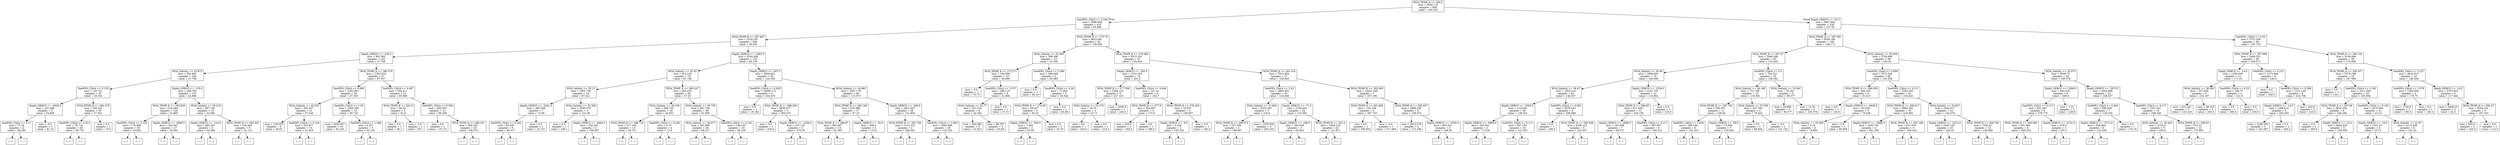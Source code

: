 digraph Tree {
node [shape=box] ;
0 [label="WOA_TEMP_K <= 294.2\nmse = 5556.175\nsamples = 649\nvalue = 100.235"] ;
1 [label="SeaWIFs_ChlrA <= 2.246\nmse = 3680.848\nsamples = 410\nvalue = 65.966"] ;
0 -> 1 [labeldistance=2.5, labelangle=45, headlabel="True"] ;
2 [label="WOA_TEMP_K <= 287.487\nmse = 2234.191\nsamples = 348\nvalue = 54.525"] ;
1 -> 2 ;
3 [label="Depth_GEBCO <= -100.5\nmse = 903.583\nsamples = 225\nvalue = 37.706"] ;
2 -> 3 ;
4 [label="WOA_Salinity <= 33.873\nmse = 292.882\nsamples = 168\nvalue = 27.794"] ;
3 -> 4 ;
5 [label="SeaWIFs_ChlrA <= 0.129\nmse = 143.721\nsamples = 35\nvalue = 39.184"] ;
4 -> 5 ;
6 [label="Depth_GEBCO <= -4028.0\nmse = 231.489\nsamples = 5\nvalue = 54.858"] ;
5 -> 6 ;
7 [label="SeaWIFs_ChlrA <= 0.11\nmse = 73.34\nsamples = 4\nvalue = 48.285"] ;
6 -> 7 ;
8 [label="(...)"] ;
7 -> 8 ;
11 [label="(...)"] ;
7 -> 11 ;
14 [label="mse = -0.0\nsamples = 1\nvalue = 81.15"] ;
6 -> 14 ;
15 [label="WOA_TEMP_K <= 283.279\nmse = 106.322\nsamples = 30\nvalue = 37.551"] ;
5 -> 15 ;
16 [label="SeaWIFs_ChlrA <= 0.812\nmse = 79.716\nsamples = 29\nvalue = 36.776"] ;
15 -> 16 ;
17 [label="(...)"] ;
16 -> 17 ;
64 [label="(...)"] ;
16 -> 64 ;
71 [label="mse = 0.0\nsamples = 1\nvalue = 74.0"] ;
15 -> 71 ;
72 [label="Depth_GEBCO <= -135.0\nmse = 289.785\nsamples = 133\nvalue = 24.986"] ;
4 -> 72 ;
73 [label="WOA_TEMP_K <= 283.839\nmse = 224.044\nsamples = 120\nvalue = 22.865"] ;
72 -> 73 ;
74 [label="SeaWIFs_ChlrA <= 0.102\nmse = 178.068\nsamples = 93\nvalue = 19.825"] ;
73 -> 74 ;
75 [label="(...)"] ;
74 -> 75 ;
78 [label="(...)"] ;
74 -> 78 ;
207 [label="Depth_GEBCO <= -4989.5\nmse = 243.047\nsamples = 27\nvalue = 33.091"] ;
73 -> 207 ;
208 [label="(...)"] ;
207 -> 208 ;
211 [label="(...)"] ;
207 -> 211 ;
248 [label="WOA_Salinity <= 35.219\nmse = 487.762\nsamples = 13\nvalue = 42.686"] ;
72 -> 248 ;
249 [label="Depth_GEBCO <= -124.5\nmse = 485.291\nsamples = 5\nvalue = 64.384"] ;
248 -> 249 ;
250 [label="(...)"] ;
249 -> 250 ;
253 [label="(...)"] ;
249 -> 253 ;
258 [label="WOA_TEMP_K <= 282.841\nmse = 104.064\nsamples = 8\nvalue = 31.113"] ;
248 -> 258 ;
259 [label="(...)"] ;
258 -> 259 ;
264 [label="(...)"] ;
258 -> 264 ;
269 [label="WOA_TEMP_K <= 280.579\nmse = 1555.616\nsamples = 57\nvalue = 67.557"] ;
3 -> 269 ;
270 [label="SeaWIFs_ChlrA <= 0.956\nmse = 1293.463\nsamples = 34\nvalue = 47.355"] ;
269 -> 270 ;
271 [label="WOA_Salinity <= 32.555\nmse = 305.267\nsamples = 21\nvalue = 37.544"] ;
270 -> 271 ;
272 [label="mse = 128.553\nsamples = 6\nvalue = 28.05"] ;
271 -> 272 ;
273 [label="SeaWIFs_ChlrA <= 0.104\nmse = 325.977\nsamples = 15\nvalue = 41.816"] ;
271 -> 273 ;
274 [label="(...)"] ;
273 -> 274 ;
277 [label="(...)"] ;
273 -> 277 ;
288 [label="SeaWIFs_ChlrA <= 1.05\nmse = 2265.056\nsamples = 13\nvalue = 59.725"] ;
270 -> 288 ;
289 [label="mse = 3020.637\nsamples = 10\nvalue = 63.103"] ;
288 -> 289 ;
290 [label="SeaWIFs_ChlrA <= 1.268\nmse = 0.327\nsamples = 3\nvalue = 50.155"] ;
288 -> 290 ;
291 [label="(...)"] ;
290 -> 291 ;
292 [label="(...)"] ;
290 -> 292 ;
293 [label="SeaWIFs_ChlrA <= 0.497\nmse = 544.411\nsamples = 23\nvalue = 95.948"] ;
269 -> 293 ;
294 [label="WOA_TEMP_K <= 281.8\nmse = 46.24\nsamples = 2\nvalue = 52.9"] ;
293 -> 294 ;
295 [label="mse = 0.0\nsamples = 1\nvalue = 46.1"] ;
294 -> 295 ;
296 [label="mse = -0.0\nsamples = 1\nvalue = 59.7"] ;
294 -> 296 ;
297 [label="SeaWIFs_ChlrA <= 0.596\nmse = 460.933\nsamples = 21\nvalue = 98.408"] ;
293 -> 297 ;
298 [label="mse = 0.0\nsamples = 1\nvalue = 157.37"] ;
297 -> 298 ;
299 [label="WOA_TEMP_K <= 286.347\nmse = 369.232\nsamples = 20\nvalue = 96.674"] ;
297 -> 299 ;
300 [label="(...)"] ;
299 -> 300 ;
331 [label="(...)"] ;
299 -> 331 ;
332 [label="Depth_GEBCO <= -1883.5\nmse = 3204.206\nsamples = 123\nvalue = 86.126"] ;
2 -> 332 ;
333 [label="WOA_Salinity <= 35.45\nmse = 813.218\nsamples = 74\nvalue = 61.746"] ;
332 -> 333 ;
334 [label="WOA_Salinity <= 35.12\nmse = 1953.738\nsamples = 10\nvalue = 87.421"] ;
333 -> 334 ;
335 [label="Depth_GEBCO <= -2041.5\nmse = 485.508\nsamples = 7\nvalue = 72.09"] ;
334 -> 335 ;
336 [label="SeaWIFs_ChlrA <= 0.342\nmse = 92.635\nsamples = 6\nvalue = 80.317"] ;
335 -> 336 ;
337 [label="(...)"] ;
336 -> 337 ;
340 [label="(...)"] ;
336 -> 340 ;
345 [label="mse = 0.0\nsamples = 1\nvalue = 22.727"] ;
335 -> 345 ;
346 [label="WOA_Salinity <= 35.308\nmse = 3390.576\nsamples = 3\nvalue = 141.08"] ;
334 -> 346 ;
347 [label="mse = 0.0\nsamples = 1\nvalue = 239.1"] ;
346 -> 347 ;
348 [label="Depth_GEBCO <= -4840.5\nmse = 250.581\nsamples = 2\nvalue = 108.407"] ;
346 -> 348 ;
349 [label="(...)"] ;
348 -> 349 ;
350 [label="(...)"] ;
348 -> 350 ;
351 [label="WOA_TEMP_K <= 290.247\nmse = 460.416\nsamples = 64\nvalue = 57.03"] ;
333 -> 351 ;
352 [label="WOA_Salinity <= 36.169\nmse = 398.705\nsamples = 18\nvalue = 44.831"] ;
351 -> 352 ;
353 [label="WOA_TEMP_K <= 288.719\nmse = 277.104\nsamples = 14\nvalue = 38.751"] ;
352 -> 353 ;
354 [label="(...)"] ;
353 -> 354 ;
367 [label="(...)"] ;
353 -> 367 ;
380 [label="SeaWIFs_ChlrA <= 0.266\nmse = 5.76\nsamples = 4\nvalue = 72.8"] ;
352 -> 380 ;
381 [label="(...)"] ;
380 -> 381 ;
382 [label="(...)"] ;
380 -> 382 ;
385 [label="WOA_Salinity <= 36.758\nmse = 401.768\nsamples = 46\nvalue = 61.909"] ;
351 -> 385 ;
386 [label="WOA_Salinity <= 36.577\nmse = 363.906\nsamples = 36\nvalue = 68.217"] ;
385 -> 386 ;
387 [label="(...)"] ;
386 -> 387 ;
442 [label="(...)"] ;
386 -> 442 ;
451 [label="SeaWIFs_ChlrA <= 0.103\nmse = 148.253\nsamples = 10\nvalue = 46.139"] ;
385 -> 451 ;
452 [label="(...)"] ;
451 -> 452 ;
459 [label="(...)"] ;
451 -> 459 ;
462 [label="Depth_GEBCO <= -607.5\nmse = 4559.821\nsamples = 49\nvalue = 124.345"] ;
332 -> 462 ;
463 [label="SeaWIFs_ChlrA <= 0.829\nmse = 16699.172\nsamples = 4\nvalue = 244.016"] ;
462 -> 463 ;
464 [label="mse = 0.0\nsamples = 1\nvalue = 18.182"] ;
463 -> 464 ;
465 [label="WOA_TEMP_K <= 289.206\nmse = 4936.077\nsamples = 3\nvalue = 300.475"] ;
463 -> 465 ;
466 [label="mse = 0.0\nsamples = 1\nvalue = 230.6"] ;
465 -> 466 ;
467 [label="Depth_GEBCO <= -1256.5\nmse = 107.122\nsamples = 2\nvalue = 370.35"] ;
465 -> 467 ;
468 [label="(...)"] ;
467 -> 468 ;
469 [label="(...)"] ;
467 -> 469 ;
470 [label="WOA_Salinity <= 34.883\nmse = 2567.178\nsamples = 45\nvalue = 115.673"] ;
462 -> 470 ;
471 [label="WOA_TEMP_K <= 290.189\nmse = 635.986\nsamples = 17\nvalue = 87.19"] ;
470 -> 471 ;
472 [label="WOA_TEMP_K <= 289.97\nmse = 484.897\nsamples = 14\nvalue = 81.893"] ;
471 -> 472 ;
473 [label="(...)"] ;
472 -> 473 ;
496 [label="(...)"] ;
472 -> 496 ;
497 [label="Depth_GEBCO <= -35.0\nmse = 508.5\nsamples = 3\nvalue = 115.0"] ;
471 -> 497 ;
498 [label="(...)"] ;
497 -> 498 ;
501 [label="(...)"] ;
497 -> 501 ;
502 [label="Depth_GEBCO <= -339.0\nmse = 2941.607\nsamples = 28\nvalue = 131.856"] ;
470 -> 502 ;
503 [label="WOA_TEMP_K <= 291.794\nmse = 1214.315\nsamples = 2\nvalue = 248.441"] ;
502 -> 503 ;
504 [label="(...)"] ;
503 -> 504 ;
505 [label="(...)"] ;
503 -> 505 ;
506 [label="SeaWIFs_ChlrA <= 2.063\nmse = 2000.689\nsamples = 26\nvalue = 123.325"] ;
502 -> 506 ;
507 [label="(...)"] ;
506 -> 507 ;
536 [label="(...)"] ;
506 -> 536 ;
537 [label="WOA_TEMP_K <= 275.78\nmse = 6823.091\nsamples = 62\nvalue = 136.283"] ;
1 -> 537 ;
538 [label="WOA_Salinity <= 33.369\nmse = 388.396\nsamples = 15\nvalue = 51.556"] ;
537 -> 538 ;
539 [label="WOA_TEMP_K <= 272.571\nmse = 334.596\nsamples = 10\nvalue = 44.699"] ;
538 -> 539 ;
540 [label="mse = 0.0\nsamples = 1\nvalue = 70.73"] ;
539 -> 540 ;
541 [label="SeaWIFs_ChlrA <= 3.157\nmse = 288.115\nsamples = 9\nvalue = 41.806"] ;
539 -> 541 ;
542 [label="WOA_Salinity <= 32.77\nmse = 321.534\nsamples = 8\nvalue = 42.343"] ;
541 -> 542 ;
543 [label="mse = 454.083\nsamples = 5\nvalue = 41.913"] ;
542 -> 543 ;
544 [label="mse = 99.797\nsamples = 3\nvalue = 43.06"] ;
542 -> 544 ;
545 [label="mse = 0.0\nsamples = 1\nvalue = 37.51"] ;
541 -> 545 ;
546 [label="SeaWIFs_ChlrA <= 3.389\nmse = 269.069\nsamples = 5\nvalue = 62.985"] ;
538 -> 546 ;
547 [label="mse = 0.0\nsamples = 1\nvalue = 95.19"] ;
546 -> 547 ;
548 [label="SeaWIFs_ChlrA <= 4.26\nmse = 73.964\nsamples = 4\nvalue = 56.544"] ;
546 -> 548 ;
549 [label="WOA_TEMP_K <= 274.09\nmse = 26.427\nsamples = 3\nvalue = 50.32"] ;
548 -> 549 ;
550 [label="Depth_GEBCO <= -638.5\nmse = 7.562\nsamples = 2\nvalue = 53.59"] ;
549 -> 550 ;
551 [label="(...)"] ;
550 -> 551 ;
552 [label="(...)"] ;
550 -> 552 ;
553 [label="mse = 0.0\nsamples = 1\nvalue = 43.78"] ;
549 -> 553 ;
554 [label="mse = 0.0\nsamples = 1\nvalue = 65.88"] ;
548 -> 554 ;
555 [label="WOA_TEMP_K <= 278.684\nmse = 6315.165\nsamples = 47\nvalue = 154.854"] ;
537 -> 555 ;
556 [label="Depth_GEBCO <= -205.5\nmse = 1232.353\nsamples = 10\nvalue = 201.0"] ;
555 -> 556 ;
557 [label="WOA_TEMP_K <= 277.506\nmse = 1506.122\nsamples = 4\nvalue = 227.143"] ;
556 -> 557 ;
558 [label="WOA_Salinity <= 33.176\nmse = 18.75\nsamples = 2\nvalue = 217.5"] ;
557 -> 558 ;
559 [label="mse = 0.0\nsamples = 1\nvalue = 220.0"] ;
558 -> 559 ;
560 [label="mse = 0.0\nsamples = 1\nvalue = 210.0"] ;
558 -> 560 ;
561 [label="mse = 3200.0\nsamples = 2\nvalue = 240.0"] ;
557 -> 561 ;
562 [label="SeaWIFs_ChlrA <= 4.446\nmse = 227.41\nsamples = 6\nvalue = 182.7"] ;
556 -> 562 ;
563 [label="WOA_TEMP_K <= 277.8\nmse = 544.667\nsamples = 3\nvalue = 173.0"] ;
562 -> 563 ;
564 [label="mse = 625.0\nsamples = 2\nvalue = 165.0"] ;
563 -> 564 ;
565 [label="mse = 0.0\nsamples = 1\nvalue = 189.0"] ;
563 -> 565 ;
566 [label="WOA_TEMP_K <= 278.439\nmse = 33.837\nsamples = 3\nvalue = 186.857"] ;
562 -> 566 ;
567 [label="Depth_GEBCO <= -8.0\nmse = 5.556\nsamples = 2\nvalue = 193.333"] ;
566 -> 567 ;
568 [label="(...)"] ;
567 -> 568 ;
569 [label="(...)"] ;
567 -> 569 ;
570 [label="mse = 0.0\nsamples = 1\nvalue = 182.0"] ;
566 -> 570 ;
571 [label="WOA_TEMP_K <= 291.416\nmse = 7015.464\nsamples = 37\nvalue = 140.845"] ;
555 -> 571 ;
572 [label="SeaWIFs_ChlrA <= 2.42\nmse = 3864.592\nsamples = 30\nvalue = 124.648"] ;
571 -> 572 ;
573 [label="WOA_Salinity <= 31.844\nmse = 5325.333\nsamples = 5\nvalue = 216.0"] ;
572 -> 573 ;
574 [label="WOA_TEMP_K <= 290.072\nmse = 227.556\nsamples = 2\nvalue = 148.667"] ;
573 -> 574 ;
575 [label="(...)"] ;
574 -> 575 ;
576 [label="(...)"] ;
574 -> 576 ;
577 [label="mse = 1355.556\nsamples = 3\nvalue = 283.333"] ;
573 -> 577 ;
578 [label="Depth_GEBCO <= -71.0\nmse = 2158.454\nsamples = 25\nvalue = 110.593"] ;
572 -> 578 ;
579 [label="Depth_GEBCO <= -198.5\nmse = 269.558\nsamples = 3\nvalue = 33.903"] ;
578 -> 579 ;
580 [label="(...)"] ;
579 -> 580 ;
581 [label="(...)"] ;
579 -> 581 ;
584 [label="WOA_TEMP_K <= 291.2\nmse = 1444.123\nsamples = 22\nvalue = 121.871"] ;
578 -> 584 ;
585 [label="(...)"] ;
584 -> 585 ;
626 [label="(...)"] ;
584 -> 626 ;
627 [label="WOA_TEMP_K <= 292.993\nmse = 14441.546\nsamples = 7\nvalue = 207.106"] ;
571 -> 627 ;
628 [label="WOA_TEMP_K <= 291.806\nmse = 132.146\nsamples = 2\nvalue = 387.725"] ;
627 -> 628 ;
629 [label="mse = 0.0\nsamples = 1\nvalue = 395.854"] ;
628 -> 629 ;
630 [label="mse = -0.0\nsamples = 1\nvalue = 371.468"] ;
628 -> 630 ;
631 [label="WOA_TEMP_K <= 293.937\nmse = 2986.228\nsamples = 5\nvalue = 139.374"] ;
627 -> 631 ;
632 [label="mse = 2913.078\nsamples = 2\nvalue = 172.198"] ;
631 -> 632 ;
633 [label="Depth_GEBCO <= -2529.5\nmse = 904.541\nsamples = 3\nvalue = 106.55"] ;
631 -> 633 ;
634 [label="(...)"] ;
633 -> 634 ;
635 [label="(...)"] ;
633 -> 635 ;
638 [label="Depth_GEBCO <= -25.5\nmse = 3467.942\nsamples = 239\nvalue = 157.29"] ;
0 -> 638 [labeldistance=2.5, labelangle=-45, headlabel="False"] ;
639 [label="WOA_TEMP_K <= 297.981\nmse = 3028.199\nsamples = 190\nvalue = 148.171"] ;
638 -> 639 ;
640 [label="WOA_TEMP_K <= 297.47\nmse = 1806.348\nsamples = 92\nvalue = 132.925"] ;
639 -> 640 ;
641 [label="WOA_Salinity <= 36.56\nmse = 1899.905\nsamples = 74\nvalue = 140.006"] ;
640 -> 641 ;
642 [label="WOA_Salinity <= 36.47\nmse = 1823.314\nsamples = 62\nvalue = 146.037"] ;
641 -> 642 ;
643 [label="Depth_GEBCO <= -5365.0\nmse = 1125.88\nsamples = 56\nvalue = 139.222"] ;
642 -> 643 ;
644 [label="Depth_GEBCO <= -5860.0\nmse = 543.921\nsamples = 2\nvalue = 77.018"] ;
643 -> 644 ;
645 [label="(...)"] ;
644 -> 645 ;
646 [label="(...)"] ;
644 -> 646 ;
647 [label="SeaWIFs_ChlrA <= 0.111\nmse = 997.159\nsamples = 54\nvalue = 141.555"] ;
643 -> 647 ;
648 [label="(...)"] ;
647 -> 648 ;
657 [label="(...)"] ;
647 -> 657 ;
734 [label="SeaWIFs_ChlrA <= 0.092\nmse = 3876.543\nsamples = 6\nvalue = 208.889"] ;
642 -> 734 ;
735 [label="mse = 0.0\nsamples = 1\nvalue = 160.0"] ;
734 -> 735 ;
736 [label="WOA_TEMP_K <= 295.938\nmse = 4106.122\nsamples = 5\nvalue = 222.857"] ;
734 -> 736 ;
737 [label="(...)"] ;
736 -> 737 ;
738 [label="(...)"] ;
736 -> 738 ;
741 [label="Depth_GEBCO <= -1334.0\nmse = 1241.755\nsamples = 12\nvalue = 110.802"] ;
641 -> 741 ;
742 [label="WOA_TEMP_K <= 296.65\nmse = 611.483\nsamples = 11\nvalue = 104.736"] ;
741 -> 742 ;
743 [label="Depth_GEBCO <= -2896.5\nmse = 182.096\nsamples = 7\nvalue = 94.571"] ;
742 -> 743 ;
744 [label="(...)"] ;
743 -> 744 ;
753 [label="(...)"] ;
743 -> 753 ;
756 [label="SeaWIFs_ChlrA <= 0.111\nmse = 487.007\nsamples = 4\nvalue = 140.312"] ;
742 -> 756 ;
757 [label="(...)"] ;
756 -> 757 ;
758 [label="(...)"] ;
756 -> 758 ;
763 [label="mse = 0.0\nsamples = 1\nvalue = 220.0"] ;
741 -> 763 ;
764 [label="SeaWIFs_ChlrA <= 3.5\nmse = 704.531\nsamples = 18\nvalue = 108.362"] ;
640 -> 764 ;
765 [label="WOA_Salinity <= 36.188\nmse = 751.769\nsamples = 13\nvalue = 116.991"] ;
764 -> 765 ;
766 [label="WOA_TEMP_K <= 297.743\nmse = 304.007\nsamples = 11\nvalue = 128.04"] ;
765 -> 766 ;
767 [label="SeaWIFs_ChlrA <= 1.856\nmse = 286.344\nsamples = 6\nvalue = 142.323"] ;
766 -> 767 ;
768 [label="(...)"] ;
767 -> 768 ;
775 [label="(...)"] ;
767 -> 775 ;
776 [label="Depth_GEBCO <= -58.0\nmse = 73.606\nsamples = 5\nvalue = 118.042"] ;
766 -> 776 ;
777 [label="(...)"] ;
776 -> 777 ;
782 [label="(...)"] ;
776 -> 782 ;
785 [label="WOA_Salinity <= 37.038\nmse = 447.769\nsamples = 2\nvalue = 79.424"] ;
765 -> 785 ;
786 [label="mse = 0.0\nsamples = 1\nvalue = 68.844"] ;
785 -> 786 ;
787 [label="mse = -0.0\nsamples = 1\nvalue = 121.745"] ;
785 -> 787 ;
788 [label="WOA_Salinity <= 32.691\nmse = 76.341\nsamples = 5\nvalue = 89.377"] ;
764 -> 788 ;
789 [label="mse = 26.896\nsamples = 3\nvalue = 84.577"] ;
788 -> 789 ;
790 [label="mse = 12.52\nsamples = 2\nvalue = 100.576"] ;
788 -> 790 ;
791 [label="WOA_Salinity <= 35.609\nmse = 3756.688\nsamples = 98\nvalue = 162.61"] ;
639 -> 791 ;
792 [label="SeaWIFs_ChlrA <= 0.068\nmse = 3372.528\nsamples = 68\nvalue = 150.358"] ;
791 -> 792 ;
793 [label="WOA_TEMP_K <= 299.039\nmse = 384.219\nsamples = 6\nvalue = 91.613"] ;
792 -> 793 ;
794 [label="mse = 0.0\nsamples = 1\nvalue = 120.0"] ;
793 -> 794 ;
795 [label="Depth_GEBCO <= -4939.0\nmse = 55.538\nsamples = 5\nvalue = 79.448"] ;
793 -> 795 ;
796 [label="WOA_Salinity <= 35.509\nmse = 4.19\nsamples = 4\nvalue = 74.863"] ;
795 -> 796 ;
797 [label="(...)"] ;
796 -> 797 ;
800 [label="(...)"] ;
796 -> 800 ;
801 [label="mse = 0.0\nsamples = 1\nvalue = 90.909"] ;
795 -> 801 ;
802 [label="SeaWIFs_ChlrA <= 0.111\nmse = 3285.593\nsamples = 62\nvalue = 156.542"] ;
792 -> 802 ;
803 [label="WOA_TEMP_K <= 299.517\nmse = 2884.202\nsamples = 10\nvalue = 218.082"] ;
802 -> 803 ;
804 [label="Depth_GEBCO <= -4999.5\nmse = 2450.781\nsamples = 4\nvalue = 261.356"] ;
803 -> 804 ;
805 [label="(...)"] ;
804 -> 805 ;
808 [label="(...)"] ;
804 -> 808 ;
811 [label="WOA_TEMP_K <= 301.168\nmse = 631.978\nsamples = 6\nvalue = 184.424"] ;
803 -> 811 ;
812 [label="(...)"] ;
811 -> 812 ;
821 [label="(...)"] ;
811 -> 821 ;
822 [label="WOA_Salinity <= 33.927\nmse = 2444.517\nsamples = 52\nvalue = 144.078"] ;
802 -> 822 ;
823 [label="Depth_GEBCO <= -2012.0\nmse = 2287.102\nsamples = 20\nvalue = 182.25"] ;
822 -> 823 ;
824 [label="(...)"] ;
823 -> 824 ;
837 [label="(...)"] ;
823 -> 837 ;
856 [label="WOA_TEMP_K <= 300.782\nmse = 1530.51\nsamples = 32\nvalue = 126.406"] ;
822 -> 856 ;
857 [label="(...)"] ;
856 -> 857 ;
886 [label="(...)"] ;
856 -> 886 ;
917 [label="WOA_Salinity <= 35.975\nmse = 3508.75\nsamples = 30\nvalue = 190.578"] ;
791 -> 917 ;
918 [label="Depth_GEBCO <= -2596.5\nmse = 943.474\nsamples = 8\nvalue = 269.6"] ;
917 -> 918 ;
919 [label="SeaWIFs_ChlrA <= 0.113\nmse = 661.387\nsamples = 6\nvalue = 279.775"] ;
918 -> 919 ;
920 [label="WOA_TEMP_K <= 300.995\nmse = 291.069\nsamples = 4\nvalue = 289.333"] ;
919 -> 920 ;
921 [label="(...)"] ;
920 -> 921 ;
926 [label="(...)"] ;
920 -> 926 ;
927 [label="Depth_GEBCO <= -4732.5\nmse = 676.0\nsamples = 2\nvalue = 251.1"] ;
919 -> 927 ;
928 [label="(...)"] ;
927 -> 928 ;
929 [label="(...)"] ;
927 -> 929 ;
930 [label="mse = 1.21\nsamples = 2\nvalue = 228.9"] ;
918 -> 930 ;
931 [label="Depth_GEBCO <= -3675.5\nmse = 2004.899\nsamples = 22\nvalue = 168.627"] ;
917 -> 931 ;
932 [label="SeaWIFs_ChlrA <= 0.364\nmse = 590.928\nsamples = 7\nvalue = 129.226"] ;
931 -> 932 ;
933 [label="Depth_GEBCO <= -3711.0\nmse = 306.964\nsamples = 6\nvalue = 121.039"] ;
932 -> 933 ;
934 [label="(...)"] ;
933 -> 934 ;
943 [label="(...)"] ;
933 -> 943 ;
944 [label="mse = 0.0\nsamples = 1\nvalue = 170.16"] ;
932 -> 944 ;
945 [label="SeaWIFs_ChlrA <= 0.171\nmse = 1547.541\nsamples = 15\nvalue = 188.328"] ;
931 -> 945 ;
946 [label="WOA_Salinity <= 36.423\nmse = 2150.0\nsamples = 3\nvalue = 250.0"] ;
945 -> 946 ;
947 [label="(...)"] ;
946 -> 947 ;
948 [label="(...)"] ;
946 -> 948 ;
949 [label="WOA_TEMP_K <= 298.93\nmse = 514.21\nsamples = 12\nvalue = 175.993"] ;
945 -> 949 ;
950 [label="(...)"] ;
949 -> 950 ;
959 [label="(...)"] ;
949 -> 959 ;
962 [label="SeaWIFs_ChlrA <= 0.32\nmse = 3731.208\nsamples = 49\nvalue = 187.755"] ;
638 -> 962 ;
963 [label="WOA_TEMP_K <= 297.999\nmse = 2406.531\nsamples = 20\nvalue = 208.571"] ;
962 -> 963 ;
964 [label="Depth_GEBCO <= -14.5\nmse = 1185.938\nsamples = 11\nvalue = 171.25"] ;
963 -> 964 ;
965 [label="WOA_Salinity <= 36.583\nmse = 357.639\nsamples = 9\nvalue = 154.167"] ;
964 -> 965 ;
966 [label="mse = 422.222\nsamples = 5\nvalue = 143.333"] ;
965 -> 966 ;
967 [label="mse = 58.333\nsamples = 4\nvalue = 165.0"] ;
965 -> 967 ;
968 [label="SeaWIFs_ChlrA <= 0.23\nmse = 168.75\nsamples = 2\nvalue = 222.5"] ;
964 -> 968 ;
969 [label="mse = 0.0\nsamples = 1\nvalue = 200.0"] ;
968 -> 969 ;
970 [label="mse = 0.0\nsamples = 1\nvalue = 230.0"] ;
968 -> 970 ;
971 [label="SeaWIFs_ChlrA <= 0.231\nmse = 1273.684\nsamples = 9\nvalue = 240.0"] ;
963 -> 971 ;
972 [label="mse = 0.0\nsamples = 1\nvalue = 200.0"] ;
971 -> 972 ;
973 [label="SeaWIFs_ChlrA <= 0.288\nmse = 1213.149\nsamples = 8\nvalue = 244.706"] ;
971 -> 973 ;
974 [label="Depth_GEBCO <= -14.5\nmse = 1206.612\nsamples = 5\nvalue = 255.455"] ;
973 -> 974 ;
975 [label="mse = 2180.556\nsamples = 3\nvalue = 251.667"] ;
974 -> 975 ;
976 [label="mse = 0.0\nsamples = 2\nvalue = 260.0"] ;
974 -> 976 ;
977 [label="mse = 625.0\nsamples = 3\nvalue = 225.0"] ;
973 -> 977 ;
978 [label="WOA_TEMP_K <= 299.102\nmse = 4130.846\nsamples = 29\nvalue = 174.008"] ;
962 -> 978 ;
979 [label="WOA_TEMP_K <= 295.427\nmse = 3370.198\nsamples = 19\nvalue = 187.094"] ;
978 -> 979 ;
980 [label="mse = 0.0\nsamples = 1\nvalue = 135.1"] ;
979 -> 980 ;
981 [label="SeaWIFs_ChlrA <= 2.182\nmse = 3411.304\nsamples = 18\nvalue = 193.594"] ;
979 -> 981 ;
982 [label="WOA_TEMP_K <= 297.66\nmse = 3435.204\nsamples = 6\nvalue = 169.286"] ;
981 -> 982 ;
983 [label="mse = 0.0\nsamples = 1\nvalue = 200.0"] ;
982 -> 983 ;
984 [label="Depth_GEBCO <= -14.5\nmse = 4044.628\nsamples = 5\nvalue = 160.909"] ;
982 -> 984 ;
985 [label="(...)"] ;
984 -> 985 ;
986 [label="(...)"] ;
984 -> 986 ;
987 [label="SeaWIFs_ChlrA <= 5.182\nmse = 2575.694\nsamples = 12\nvalue = 212.5"] ;
981 -> 987 ;
988 [label="Depth_GEBCO <= -18.0\nmse = 1541.25\nsamples = 6\nvalue = 237.5"] ;
987 -> 988 ;
989 [label="(...)"] ;
988 -> 989 ;
990 [label="(...)"] ;
988 -> 990 ;
995 [label="WOA_Salinity <= 22.87\nmse = 2110.938\nsamples = 6\nvalue = 181.25"] ;
987 -> 995 ;
996 [label="(...)"] ;
995 -> 996 ;
999 [label="(...)"] ;
995 -> 999 ;
1002 [label="SeaWIFs_ChlrA <= 2.227\nmse = 4610.913\nsamples = 10\nvalue = 146.294"] ;
978 -> 1002 ;
1003 [label="SeaWIFs_ChlrA <= 1.078\nmse = 1285.938\nsamples = 4\nvalue = 178.75"] ;
1002 -> 1003 ;
1004 [label="mse = 1720.0\nsamples = 3\nvalue = 190.0"] ;
1003 -> 1004 ;
1005 [label="mse = 0.0\nsamples = 1\nvalue = 160.0"] ;
1003 -> 1005 ;
1006 [label="Depth_GEBCO <= -14.5\nmse = 5797.802\nsamples = 6\nvalue = 117.444"] ;
1002 -> 1006 ;
1007 [label="mse = 3406.25\nsamples = 3\nvalue = 82.5"] ;
1006 -> 1007 ;
1008 [label="WOA_TEMP_K <= 300.47\nmse = 3254.222\nsamples = 3\nvalue = 187.333"] ;
1006 -> 1008 ;
1009 [label="mse = 625.0\nsamples = 2\nvalue = 225.0"] ;
1008 -> 1009 ;
1010 [label="mse = 0.0\nsamples = 1\nvalue = 112.0"] ;
1008 -> 1010 ;
}